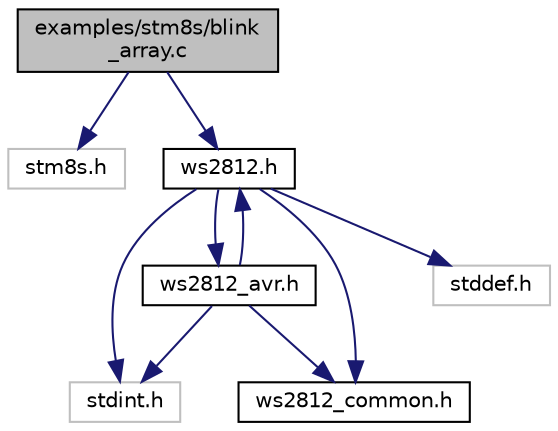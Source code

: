 digraph "examples/stm8s/blink_array.c"
{
 // LATEX_PDF_SIZE
  edge [fontname="Helvetica",fontsize="10",labelfontname="Helvetica",labelfontsize="10"];
  node [fontname="Helvetica",fontsize="10",shape=record];
  Node1 [label="examples/stm8s/blink\l_array.c",height=0.2,width=0.4,color="black", fillcolor="grey75", style="filled", fontcolor="black",tooltip="Blinks one or more WS2812 devices using a RGB array."];
  Node1 -> Node2 [color="midnightblue",fontsize="10",style="solid",fontname="Helvetica"];
  Node2 [label="stm8s.h",height=0.2,width=0.4,color="grey75", fillcolor="white", style="filled",tooltip=" "];
  Node1 -> Node3 [color="midnightblue",fontsize="10",style="solid",fontname="Helvetica"];
  Node3 [label="ws2812.h",height=0.2,width=0.4,color="black", fillcolor="white", style="filled",URL="$ws2812_8h.html",tooltip="Exposes the Tiny-WS2812 library interface."];
  Node3 -> Node4 [color="midnightblue",fontsize="10",style="solid",fontname="Helvetica"];
  Node4 [label="ws2812_avr.h",height=0.2,width=0.4,color="black", fillcolor="white", style="filled",URL="$ws2812__avr_8h.html",tooltip="Provides AVR platform specific definitions."];
  Node4 -> Node5 [color="midnightblue",fontsize="10",style="solid",fontname="Helvetica"];
  Node5 [label="stdint.h",height=0.2,width=0.4,color="grey75", fillcolor="white", style="filled",tooltip=" "];
  Node4 -> Node6 [color="midnightblue",fontsize="10",style="solid",fontname="Helvetica"];
  Node6 [label="ws2812_common.h",height=0.2,width=0.4,color="black", fillcolor="white", style="filled",URL="$ws2812__common_8h.html",tooltip="Definitions required by all platform specific headers."];
  Node4 -> Node3 [color="midnightblue",fontsize="10",style="solid",fontname="Helvetica"];
  Node3 -> Node7 [color="midnightblue",fontsize="10",style="solid",fontname="Helvetica"];
  Node7 [label="stddef.h",height=0.2,width=0.4,color="grey75", fillcolor="white", style="filled",tooltip=" "];
  Node3 -> Node5 [color="midnightblue",fontsize="10",style="solid",fontname="Helvetica"];
  Node3 -> Node6 [color="midnightblue",fontsize="10",style="solid",fontname="Helvetica"];
}
